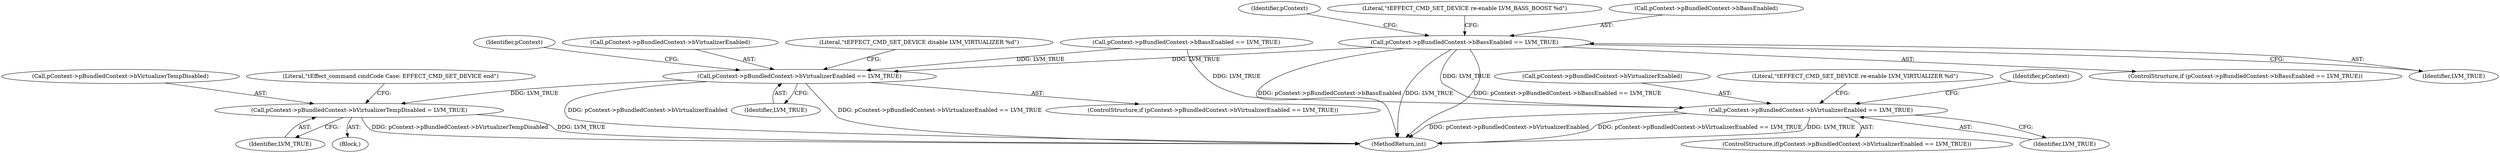 digraph "0_Android_aeea52da00d210587fb3ed895de3d5f2e0264c88_4@pointer" {
"1001148" [label="(Call,pContext->pBundledContext->bBassEnabled == LVM_TRUE)"];
"1001202" [label="(Call,pContext->pBundledContext->bVirtualizerEnabled == LVM_TRUE)"];
"1001218" [label="(Call,pContext->pBundledContext->bVirtualizerTempDisabled = LVM_TRUE)"];
"1001234" [label="(Call,pContext->pBundledContext->bVirtualizerEnabled == LVM_TRUE)"];
"1001147" [label="(ControlStructure,if (pContext->pBundledContext->bBassEnabled == LVM_TRUE))"];
"1001235" [label="(Call,pContext->pBundledContext->bVirtualizerEnabled)"];
"1001234" [label="(Call,pContext->pBundledContext->bVirtualizerEnabled == LVM_TRUE)"];
"1001202" [label="(Call,pContext->pBundledContext->bVirtualizerEnabled == LVM_TRUE)"];
"1001167" [label="(Identifier,pContext)"];
"1001157" [label="(Literal,\"\tEFFECT_CMD_SET_DEVICE re-enable LVM_BASS_BOOST %d\")"];
"1001201" [label="(ControlStructure,if (pContext->pBundledContext->bVirtualizerEnabled == LVM_TRUE))"];
"1001221" [label="(Identifier,pContext)"];
"1001208" [label="(Identifier,LVM_TRUE)"];
"1001224" [label="(Identifier,LVM_TRUE)"];
"1001240" [label="(Identifier,LVM_TRUE)"];
"1001148" [label="(Call,pContext->pBundledContext->bBassEnabled == LVM_TRUE)"];
"1001192" [label="(Block,)"];
"1001203" [label="(Call,pContext->pBundledContext->bVirtualizerEnabled)"];
"1001233" [label="(ControlStructure,if(pContext->pBundledContext->bVirtualizerEnabled == LVM_TRUE))"];
"1001154" [label="(Identifier,LVM_TRUE)"];
"1001243" [label="(Literal,\"\tEFFECT_CMD_SET_DEVICE re-enable LVM_VIRTUALIZER %d\")"];
"1001253" [label="(Identifier,pContext)"];
"1001149" [label="(Call,pContext->pBundledContext->bBassEnabled)"];
"1001218" [label="(Call,pContext->pBundledContext->bVirtualizerTempDisabled = LVM_TRUE)"];
"1001424" [label="(MethodReturn,int)"];
"1001258" [label="(Literal,\"\tEffect_command cmdCode Case: EFFECT_CMD_SET_DEVICE end\")"];
"1001211" [label="(Literal,\"\tEFFECT_CMD_SET_DEVICE disable LVM_VIRTUALIZER %d\")"];
"1001219" [label="(Call,pContext->pBundledContext->bVirtualizerTempDisabled)"];
"1001116" [label="(Call,pContext->pBundledContext->bBassEnabled == LVM_TRUE)"];
"1001148" -> "1001147"  [label="AST: "];
"1001148" -> "1001154"  [label="CFG: "];
"1001149" -> "1001148"  [label="AST: "];
"1001154" -> "1001148"  [label="AST: "];
"1001157" -> "1001148"  [label="CFG: "];
"1001167" -> "1001148"  [label="CFG: "];
"1001148" -> "1001424"  [label="DDG: LVM_TRUE"];
"1001148" -> "1001424"  [label="DDG: pContext->pBundledContext->bBassEnabled == LVM_TRUE"];
"1001148" -> "1001424"  [label="DDG: pContext->pBundledContext->bBassEnabled"];
"1001148" -> "1001202"  [label="DDG: LVM_TRUE"];
"1001148" -> "1001234"  [label="DDG: LVM_TRUE"];
"1001202" -> "1001201"  [label="AST: "];
"1001202" -> "1001208"  [label="CFG: "];
"1001203" -> "1001202"  [label="AST: "];
"1001208" -> "1001202"  [label="AST: "];
"1001211" -> "1001202"  [label="CFG: "];
"1001221" -> "1001202"  [label="CFG: "];
"1001202" -> "1001424"  [label="DDG: pContext->pBundledContext->bVirtualizerEnabled == LVM_TRUE"];
"1001202" -> "1001424"  [label="DDG: pContext->pBundledContext->bVirtualizerEnabled"];
"1001116" -> "1001202"  [label="DDG: LVM_TRUE"];
"1001202" -> "1001218"  [label="DDG: LVM_TRUE"];
"1001218" -> "1001192"  [label="AST: "];
"1001218" -> "1001224"  [label="CFG: "];
"1001219" -> "1001218"  [label="AST: "];
"1001224" -> "1001218"  [label="AST: "];
"1001258" -> "1001218"  [label="CFG: "];
"1001218" -> "1001424"  [label="DDG: pContext->pBundledContext->bVirtualizerTempDisabled"];
"1001218" -> "1001424"  [label="DDG: LVM_TRUE"];
"1001234" -> "1001233"  [label="AST: "];
"1001234" -> "1001240"  [label="CFG: "];
"1001235" -> "1001234"  [label="AST: "];
"1001240" -> "1001234"  [label="AST: "];
"1001243" -> "1001234"  [label="CFG: "];
"1001253" -> "1001234"  [label="CFG: "];
"1001234" -> "1001424"  [label="DDG: pContext->pBundledContext->bVirtualizerEnabled"];
"1001234" -> "1001424"  [label="DDG: pContext->pBundledContext->bVirtualizerEnabled == LVM_TRUE"];
"1001234" -> "1001424"  [label="DDG: LVM_TRUE"];
"1001116" -> "1001234"  [label="DDG: LVM_TRUE"];
}
